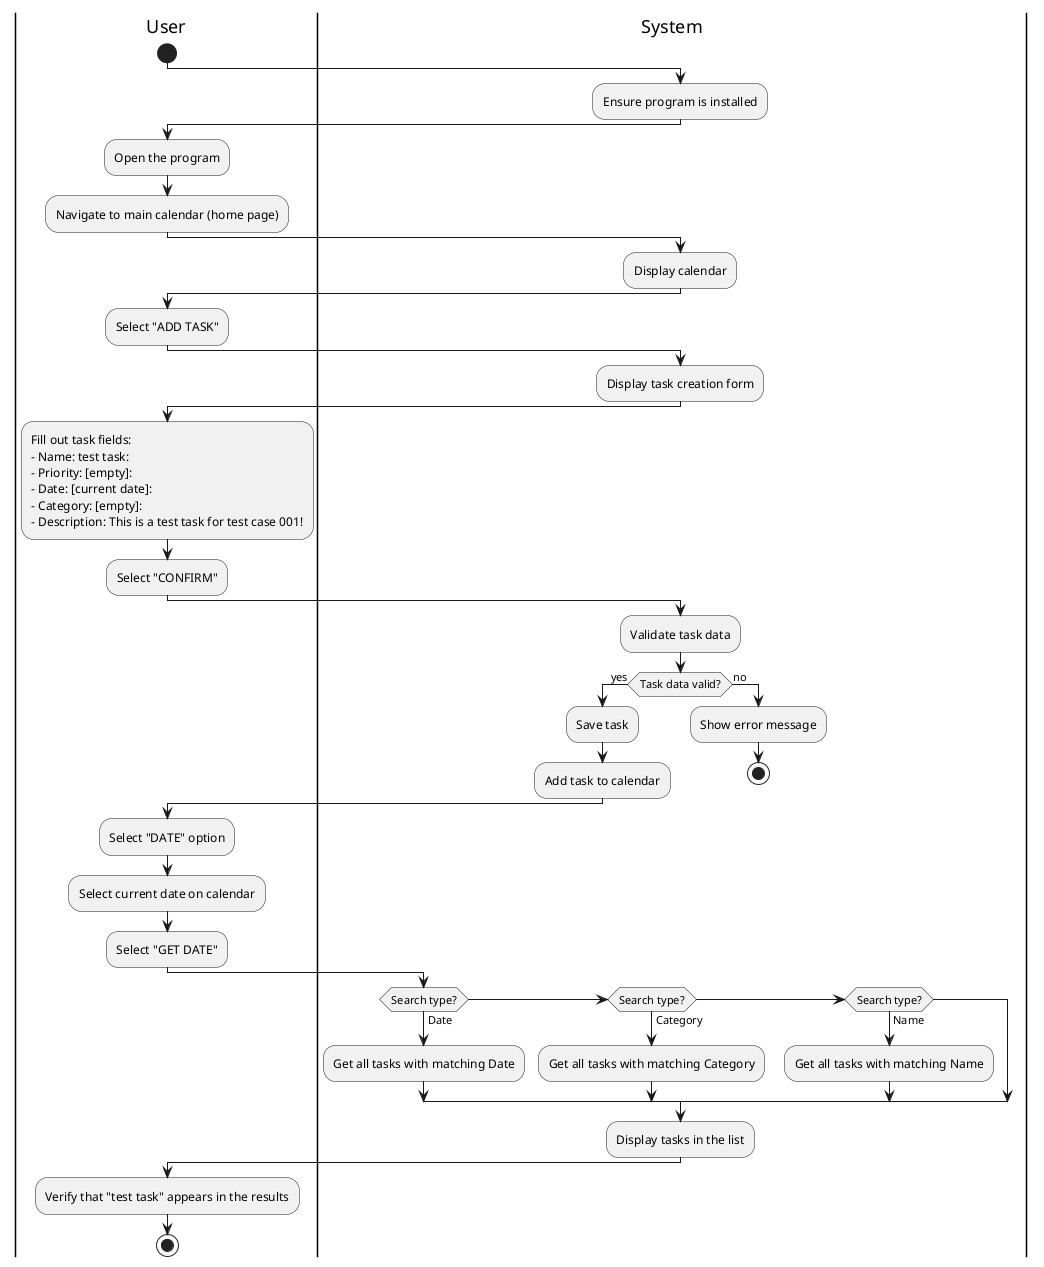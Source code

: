 @startuml
|User|
start

|System|
:Ensure program is installed;

|User|
:Open the program;
:Navigate to main calendar (home page);

|System|
:Display calendar;

|User|
:Select "ADD TASK";

|System|
:Display task creation form;

|User|
:Fill out task fields:
- Name: test task:
- Priority: [empty]:
- Date: [current date]:
- Category: [empty]:
- Description: This is a test task for test case 001!;
:Select "CONFIRM";

|System|
:Validate task data;

|System|
if (Task data valid?) then (yes)
  :Save task;
  :Add task to calendar;
else (no)
  :Show error message;
  stop
endif

|User|
:Select "DATE" option;
:Select current date on calendar;
:Select "GET DATE";

|System|
if (Search type?) then (Date)
  :Get all tasks with matching Date;
elseif (Search type?) then (Category)
  :Get all tasks with matching Category;
elseif (Search type?) then (Name)
  :Get all tasks with matching Name;
endif
:Display tasks in the list;

|User|
:Verify that "test task" appears in the results;
stop

@enduml
